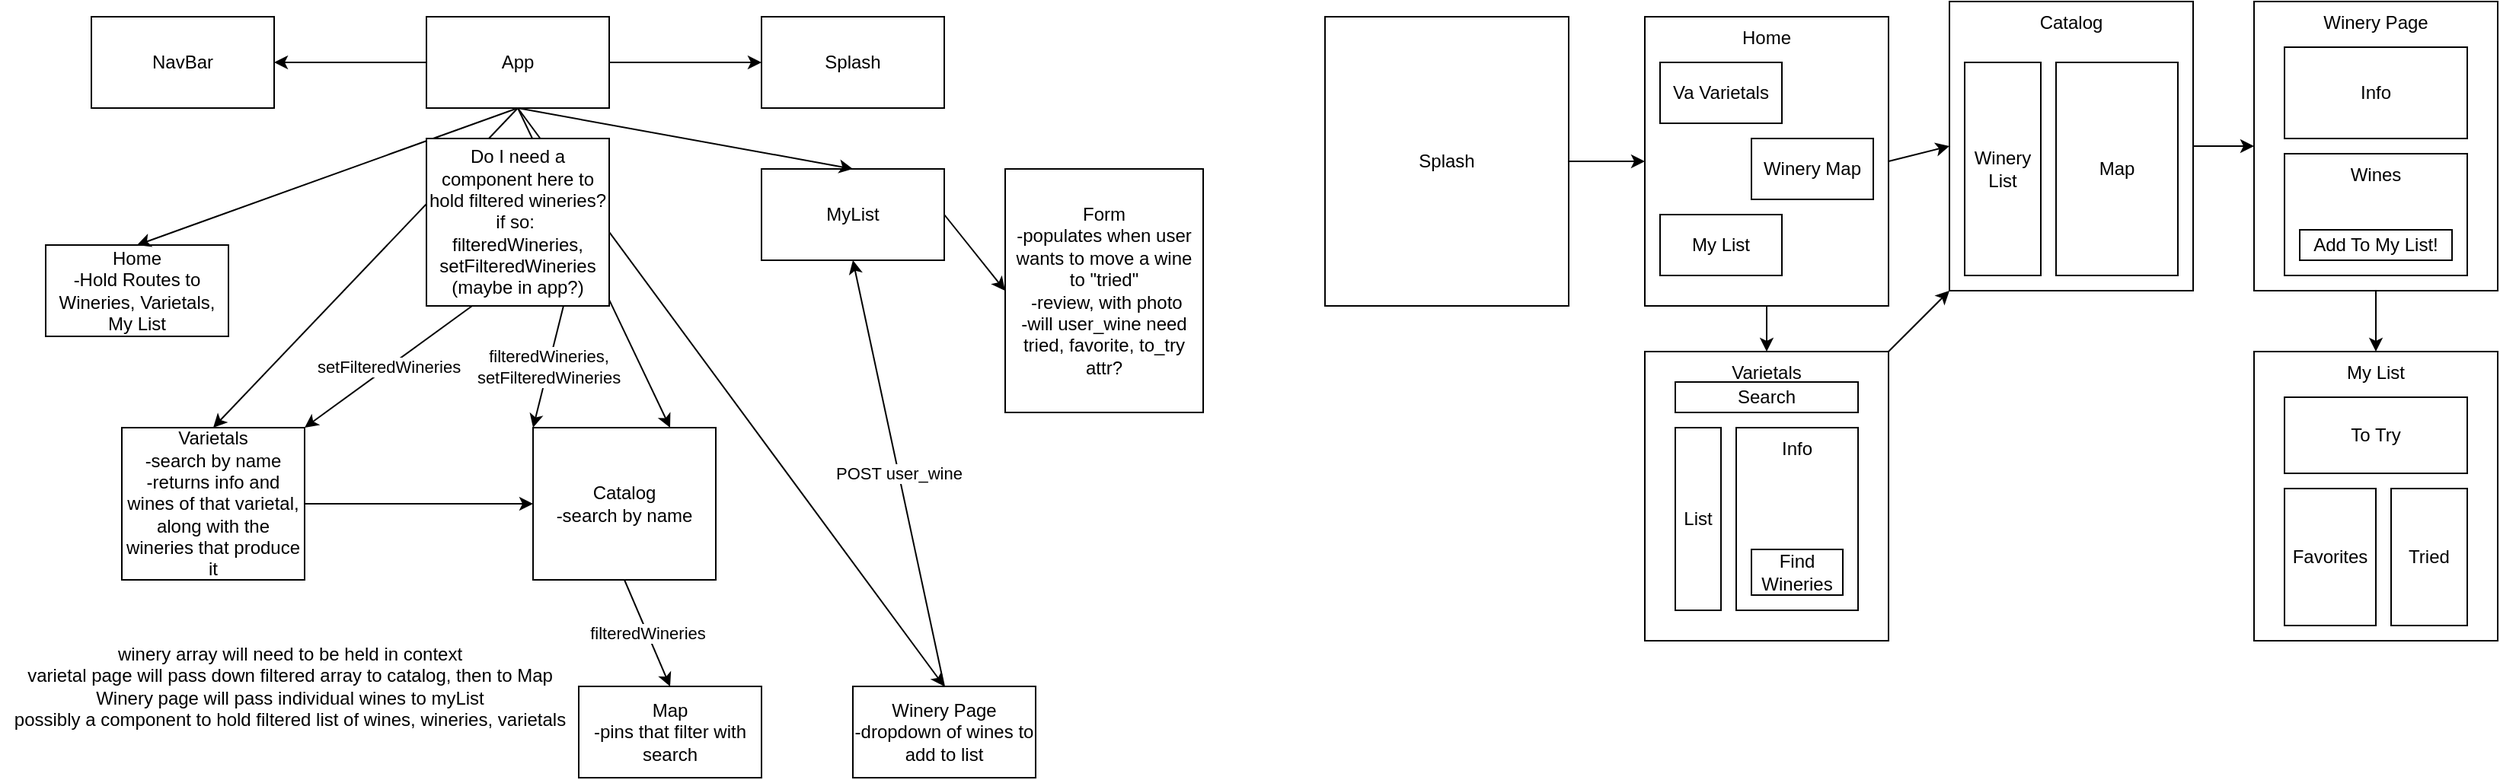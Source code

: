 <mxfile>
    <diagram id="Zu8RP0ZC7i2yoPGbR_1u" name="Page-1">
        <mxGraphModel dx="1331" dy="715" grid="1" gridSize="10" guides="1" tooltips="1" connect="1" arrows="1" fold="1" page="1" pageScale="1" pageWidth="850" pageHeight="1100" math="0" shadow="0">
            <root>
                <mxCell id="0"/>
                <mxCell id="1" parent="0"/>
                <mxCell id="2" value="App" style="rounded=0;whiteSpace=wrap;html=1;" parent="1" vertex="1">
                    <mxGeometry x="340" y="20" width="120" height="60" as="geometry"/>
                </mxCell>
                <mxCell id="3" value="NavBar" style="rounded=0;whiteSpace=wrap;html=1;" parent="1" vertex="1">
                    <mxGeometry x="120" y="20" width="120" height="60" as="geometry"/>
                </mxCell>
                <mxCell id="4" value="Splash" style="rounded=0;whiteSpace=wrap;html=1;" parent="1" vertex="1">
                    <mxGeometry x="560" y="20" width="120" height="60" as="geometry"/>
                </mxCell>
                <mxCell id="5" value="Home&lt;br&gt;-Hold Routes to Wineries, Varietals, My List" style="rounded=0;whiteSpace=wrap;html=1;" parent="1" vertex="1">
                    <mxGeometry x="90" y="170" width="120" height="60" as="geometry"/>
                </mxCell>
                <mxCell id="7" value="Varietals&lt;br&gt;-search by name&lt;br&gt;-returns info and wines of that varietal, along with the wineries that produce it" style="rounded=0;whiteSpace=wrap;html=1;" parent="1" vertex="1">
                    <mxGeometry x="140" y="290" width="120" height="100" as="geometry"/>
                </mxCell>
                <mxCell id="8" value="Catalog&lt;br&gt;-search by name &lt;br&gt;" style="rounded=0;whiteSpace=wrap;html=1;" parent="1" vertex="1">
                    <mxGeometry x="410" y="290" width="120" height="100" as="geometry"/>
                </mxCell>
                <mxCell id="9" value="Winery Page&lt;br&gt;-dropdown of wines to add to list" style="rounded=0;whiteSpace=wrap;html=1;" parent="1" vertex="1">
                    <mxGeometry x="620" y="460" width="120" height="60" as="geometry"/>
                </mxCell>
                <mxCell id="47" value="" style="edgeStyle=none;html=1;entryX=0;entryY=0.5;entryDx=0;entryDy=0;exitX=1;exitY=0.5;exitDx=0;exitDy=0;" edge="1" parent="1" source="20" target="10">
                    <mxGeometry relative="1" as="geometry">
                        <mxPoint x="690" y="210" as="sourcePoint"/>
                    </mxGeometry>
                </mxCell>
                <mxCell id="10" value="Form&lt;br&gt;-populates when user wants to move a wine to &quot;tried&quot;&lt;br&gt;&amp;nbsp;-review, with photo&lt;br&gt;-will user_wine need tried, favorite, to_try attr?" style="rounded=0;whiteSpace=wrap;html=1;" parent="1" vertex="1">
                    <mxGeometry x="720" y="120" width="130" height="160" as="geometry"/>
                </mxCell>
                <mxCell id="11" value="" style="endArrow=classic;html=1;exitX=1;exitY=0.5;exitDx=0;exitDy=0;entryX=0;entryY=0.5;entryDx=0;entryDy=0;" edge="1" parent="1" source="2" target="4">
                    <mxGeometry width="50" height="50" relative="1" as="geometry">
                        <mxPoint x="420" y="280" as="sourcePoint"/>
                        <mxPoint x="470" y="230" as="targetPoint"/>
                    </mxGeometry>
                </mxCell>
                <mxCell id="12" value="" style="endArrow=classic;html=1;exitX=0;exitY=0.5;exitDx=0;exitDy=0;entryX=1;entryY=0.5;entryDx=0;entryDy=0;" edge="1" parent="1" source="2" target="3">
                    <mxGeometry width="50" height="50" relative="1" as="geometry">
                        <mxPoint x="420" y="280" as="sourcePoint"/>
                        <mxPoint x="470" y="230" as="targetPoint"/>
                    </mxGeometry>
                </mxCell>
                <mxCell id="13" value="" style="endArrow=classic;html=1;exitX=0.5;exitY=1;exitDx=0;exitDy=0;entryX=0.5;entryY=0;entryDx=0;entryDy=0;" edge="1" parent="1" source="2" target="5">
                    <mxGeometry width="50" height="50" relative="1" as="geometry">
                        <mxPoint x="420" y="280" as="sourcePoint"/>
                        <mxPoint x="470" y="230" as="targetPoint"/>
                    </mxGeometry>
                </mxCell>
                <mxCell id="14" value="" style="endArrow=classic;html=1;exitX=0.5;exitY=1;exitDx=0;exitDy=0;entryX=0.75;entryY=0;entryDx=0;entryDy=0;" edge="1" parent="1" source="2" target="8">
                    <mxGeometry width="50" height="50" relative="1" as="geometry">
                        <mxPoint x="440" y="280" as="sourcePoint"/>
                        <mxPoint x="490" y="230" as="targetPoint"/>
                    </mxGeometry>
                </mxCell>
                <mxCell id="16" value="Map&lt;br&gt;-pins that filter with search" style="rounded=0;whiteSpace=wrap;html=1;" vertex="1" parent="1">
                    <mxGeometry x="440" y="460" width="120" height="60" as="geometry"/>
                </mxCell>
                <mxCell id="17" value="" style="endArrow=classic;html=1;entryX=0.5;entryY=0;entryDx=0;entryDy=0;" edge="1" parent="1" target="9">
                    <mxGeometry width="50" height="50" relative="1" as="geometry">
                        <mxPoint x="400" y="80" as="sourcePoint"/>
                        <mxPoint x="490" y="300" as="targetPoint"/>
                    </mxGeometry>
                </mxCell>
                <mxCell id="18" value="" style="endArrow=classic;html=1;entryX=0.5;entryY=0;entryDx=0;entryDy=0;" edge="1" parent="1" target="7">
                    <mxGeometry width="50" height="50" relative="1" as="geometry">
                        <mxPoint x="400" y="80" as="sourcePoint"/>
                        <mxPoint x="410" y="290" as="targetPoint"/>
                    </mxGeometry>
                </mxCell>
                <mxCell id="19" value="" style="endArrow=classic;html=1;exitX=1;exitY=0.5;exitDx=0;exitDy=0;entryX=0;entryY=0.5;entryDx=0;entryDy=0;" edge="1" parent="1" source="7" target="8">
                    <mxGeometry width="50" height="50" relative="1" as="geometry">
                        <mxPoint x="410" y="330" as="sourcePoint"/>
                        <mxPoint x="460" y="280" as="targetPoint"/>
                    </mxGeometry>
                </mxCell>
                <mxCell id="20" value="MyList" style="rounded=0;whiteSpace=wrap;html=1;" vertex="1" parent="1">
                    <mxGeometry x="560" y="120" width="120" height="60" as="geometry"/>
                </mxCell>
                <mxCell id="21" value="" style="endArrow=classic;html=1;entryX=0.5;entryY=0;entryDx=0;entryDy=0;exitX=0.5;exitY=1;exitDx=0;exitDy=0;" edge="1" parent="1" source="2" target="20">
                    <mxGeometry width="50" height="50" relative="1" as="geometry">
                        <mxPoint x="400" y="280" as="sourcePoint"/>
                        <mxPoint x="450" y="230" as="targetPoint"/>
                    </mxGeometry>
                </mxCell>
                <mxCell id="22" value="Splash" style="whiteSpace=wrap;html=1;" vertex="1" parent="1">
                    <mxGeometry x="930" y="20" width="160" height="190" as="geometry"/>
                </mxCell>
                <mxCell id="23" value="Catalog&lt;br&gt;&lt;br&gt;&lt;br&gt;&lt;br&gt;&lt;br&gt;&lt;br&gt;&lt;br&gt;&lt;br&gt;&lt;br&gt;&lt;br&gt;" style="whiteSpace=wrap;html=1;verticalAlign=top;" vertex="1" parent="1">
                    <mxGeometry x="1340" y="10" width="160" height="190" as="geometry"/>
                </mxCell>
                <mxCell id="24" value="Map" style="whiteSpace=wrap;html=1;" vertex="1" parent="1">
                    <mxGeometry x="1410" y="50" width="80" height="140" as="geometry"/>
                </mxCell>
                <mxCell id="25" value="Winery&lt;br&gt;List" style="whiteSpace=wrap;html=1;" vertex="1" parent="1">
                    <mxGeometry x="1350" y="50" width="50" height="140" as="geometry"/>
                </mxCell>
                <mxCell id="26" value="Home&lt;br&gt;&lt;br&gt;&lt;br&gt;&lt;br&gt;&lt;br&gt;&lt;br&gt;&lt;br&gt;&lt;br&gt;&lt;br&gt;&lt;br&gt;" style="whiteSpace=wrap;html=1;verticalAlign=top;" vertex="1" parent="1">
                    <mxGeometry x="1140" y="20" width="160" height="190" as="geometry"/>
                </mxCell>
                <mxCell id="27" value="Va Varietals" style="whiteSpace=wrap;html=1;" vertex="1" parent="1">
                    <mxGeometry x="1150" y="50" width="80" height="40" as="geometry"/>
                </mxCell>
                <mxCell id="28" value="Winery Map" style="whiteSpace=wrap;html=1;" vertex="1" parent="1">
                    <mxGeometry x="1210" y="100" width="80" height="40" as="geometry"/>
                </mxCell>
                <mxCell id="30" value="My List" style="whiteSpace=wrap;html=1;" vertex="1" parent="1">
                    <mxGeometry x="1150" y="150" width="80" height="40" as="geometry"/>
                </mxCell>
                <mxCell id="31" value="Varietals" style="whiteSpace=wrap;html=1;verticalAlign=top;" vertex="1" parent="1">
                    <mxGeometry x="1140" y="240" width="160" height="190" as="geometry"/>
                </mxCell>
                <mxCell id="32" value="Search&lt;br&gt;" style="whiteSpace=wrap;html=1;" vertex="1" parent="1">
                    <mxGeometry x="1160" y="260" width="120" height="20" as="geometry"/>
                </mxCell>
                <mxCell id="35" value="List" style="whiteSpace=wrap;html=1;" vertex="1" parent="1">
                    <mxGeometry x="1160" y="290" width="30" height="120" as="geometry"/>
                </mxCell>
                <mxCell id="36" value="Info" style="whiteSpace=wrap;html=1;verticalAlign=top;" vertex="1" parent="1">
                    <mxGeometry x="1200" y="290" width="80" height="120" as="geometry"/>
                </mxCell>
                <mxCell id="38" value="Find Wineries" style="whiteSpace=wrap;html=1;" vertex="1" parent="1">
                    <mxGeometry x="1210" y="370" width="60" height="30" as="geometry"/>
                </mxCell>
                <mxCell id="39" value="Winery Page" style="whiteSpace=wrap;html=1;verticalAlign=top;" vertex="1" parent="1">
                    <mxGeometry x="1540" y="10" width="160" height="190" as="geometry"/>
                </mxCell>
                <mxCell id="40" value="Info" style="whiteSpace=wrap;html=1;" vertex="1" parent="1">
                    <mxGeometry x="1560" y="40" width="120" height="60" as="geometry"/>
                </mxCell>
                <mxCell id="41" value="Wines" style="whiteSpace=wrap;html=1;verticalAlign=top;" vertex="1" parent="1">
                    <mxGeometry x="1560" y="110" width="120" height="80" as="geometry"/>
                </mxCell>
                <mxCell id="42" value="Add To My List!" style="whiteSpace=wrap;html=1;" vertex="1" parent="1">
                    <mxGeometry x="1570" y="160" width="100" height="20" as="geometry"/>
                </mxCell>
                <mxCell id="43" value="My List" style="whiteSpace=wrap;html=1;verticalAlign=top;" vertex="1" parent="1">
                    <mxGeometry x="1540" y="240" width="160" height="190" as="geometry"/>
                </mxCell>
                <mxCell id="44" value="To Try" style="whiteSpace=wrap;html=1;" vertex="1" parent="1">
                    <mxGeometry x="1560" y="270" width="120" height="50" as="geometry"/>
                </mxCell>
                <mxCell id="45" value="Favorites" style="whiteSpace=wrap;html=1;" vertex="1" parent="1">
                    <mxGeometry x="1560" y="330" width="60" height="90" as="geometry"/>
                </mxCell>
                <mxCell id="46" value="Tried" style="whiteSpace=wrap;html=1;" vertex="1" parent="1">
                    <mxGeometry x="1630" y="330" width="50" height="90" as="geometry"/>
                </mxCell>
                <mxCell id="48" value="" style="endArrow=classic;html=1;exitX=0.5;exitY=1;exitDx=0;exitDy=0;entryX=0.5;entryY=0;entryDx=0;entryDy=0;" edge="1" parent="1" source="26" target="31">
                    <mxGeometry width="50" height="50" relative="1" as="geometry">
                        <mxPoint x="1190" y="240" as="sourcePoint"/>
                        <mxPoint x="1240" y="190" as="targetPoint"/>
                    </mxGeometry>
                </mxCell>
                <mxCell id="51" value="" style="endArrow=classic;html=1;entryX=0;entryY=0.5;entryDx=0;entryDy=0;exitX=1;exitY=0.5;exitDx=0;exitDy=0;" edge="1" parent="1" source="26" target="23">
                    <mxGeometry width="50" height="50" relative="1" as="geometry">
                        <mxPoint x="1190" y="240" as="sourcePoint"/>
                        <mxPoint x="1240" y="190" as="targetPoint"/>
                    </mxGeometry>
                </mxCell>
                <mxCell id="52" value="" style="endArrow=classic;html=1;exitX=1;exitY=0;exitDx=0;exitDy=0;entryX=0;entryY=1;entryDx=0;entryDy=0;" edge="1" parent="1" source="31" target="23">
                    <mxGeometry width="50" height="50" relative="1" as="geometry">
                        <mxPoint x="1190" y="240" as="sourcePoint"/>
                        <mxPoint x="1240" y="190" as="targetPoint"/>
                    </mxGeometry>
                </mxCell>
                <mxCell id="53" value="" style="endArrow=classic;html=1;entryX=0;entryY=0.5;entryDx=0;entryDy=0;exitX=1;exitY=0.5;exitDx=0;exitDy=0;" edge="1" parent="1" source="23" target="39">
                    <mxGeometry width="50" height="50" relative="1" as="geometry">
                        <mxPoint x="1190" y="240" as="sourcePoint"/>
                        <mxPoint x="1240" y="190" as="targetPoint"/>
                    </mxGeometry>
                </mxCell>
                <mxCell id="54" value="" style="endArrow=classic;html=1;exitX=1;exitY=0.5;exitDx=0;exitDy=0;entryX=0;entryY=0.5;entryDx=0;entryDy=0;" edge="1" parent="1" source="22" target="26">
                    <mxGeometry width="50" height="50" relative="1" as="geometry">
                        <mxPoint x="1190" y="240" as="sourcePoint"/>
                        <mxPoint x="1240" y="190" as="targetPoint"/>
                    </mxGeometry>
                </mxCell>
                <mxCell id="55" value="" style="endArrow=classic;html=1;entryX=0.5;entryY=0;entryDx=0;entryDy=0;exitX=0.5;exitY=1;exitDx=0;exitDy=0;" edge="1" parent="1" source="39" target="43">
                    <mxGeometry width="50" height="50" relative="1" as="geometry">
                        <mxPoint x="1190" y="240" as="sourcePoint"/>
                        <mxPoint x="1240" y="190" as="targetPoint"/>
                    </mxGeometry>
                </mxCell>
                <mxCell id="57" value="winery array will need to be held in context&lt;br&gt;varietal page will pass down filtered array to catalog, then to Map&lt;br&gt;Winery page will pass individual wines to myList&lt;br&gt;possibly a component to hold filtered list of wines, wineries, varietals" style="text;html=1;align=center;verticalAlign=middle;resizable=0;points=[];autosize=1;strokeColor=none;fillColor=none;" vertex="1" parent="1">
                    <mxGeometry x="60" y="430" width="380" height="60" as="geometry"/>
                </mxCell>
                <mxCell id="58" value="Do I need a component here to hold filtered wineries?&lt;br&gt;if so:&amp;nbsp;&lt;br&gt;filteredWineries,&lt;br&gt;setFilteredWineries&lt;br&gt;(maybe in app?)" style="rounded=0;whiteSpace=wrap;html=1;" vertex="1" parent="1">
                    <mxGeometry x="340" y="100" width="120" height="110" as="geometry"/>
                </mxCell>
                <mxCell id="59" value="" style="endArrow=classic;html=1;exitX=0.5;exitY=0;exitDx=0;exitDy=0;entryX=0.5;entryY=1;entryDx=0;entryDy=0;" edge="1" parent="1" source="9" target="20">
                    <mxGeometry relative="1" as="geometry">
                        <mxPoint x="320" y="280" as="sourcePoint"/>
                        <mxPoint x="420" y="280" as="targetPoint"/>
                    </mxGeometry>
                </mxCell>
                <mxCell id="60" value="POST user_wine" style="edgeLabel;resizable=0;html=1;align=center;verticalAlign=middle;" connectable="0" vertex="1" parent="59">
                    <mxGeometry relative="1" as="geometry"/>
                </mxCell>
                <mxCell id="61" value="" style="endArrow=classic;html=1;exitX=0.25;exitY=1;exitDx=0;exitDy=0;entryX=1;entryY=0;entryDx=0;entryDy=0;" edge="1" parent="1" source="58" target="7">
                    <mxGeometry relative="1" as="geometry">
                        <mxPoint x="320" y="250" as="sourcePoint"/>
                        <mxPoint x="420" y="250" as="targetPoint"/>
                    </mxGeometry>
                </mxCell>
                <mxCell id="62" value="setFilteredWineries" style="edgeLabel;resizable=0;html=1;align=center;verticalAlign=middle;" connectable="0" vertex="1" parent="61">
                    <mxGeometry relative="1" as="geometry"/>
                </mxCell>
                <mxCell id="63" value="" style="endArrow=classic;html=1;entryX=0;entryY=0;entryDx=0;entryDy=0;exitX=0.75;exitY=1;exitDx=0;exitDy=0;" edge="1" parent="1" source="58" target="8">
                    <mxGeometry relative="1" as="geometry">
                        <mxPoint x="320" y="250" as="sourcePoint"/>
                        <mxPoint x="420" y="250" as="targetPoint"/>
                    </mxGeometry>
                </mxCell>
                <mxCell id="64" value="filteredWineries,&lt;br&gt;setFilteredWineries" style="edgeLabel;resizable=0;html=1;align=center;verticalAlign=middle;" connectable="0" vertex="1" parent="63">
                    <mxGeometry relative="1" as="geometry"/>
                </mxCell>
                <mxCell id="65" value="" style="endArrow=classic;html=1;exitX=0.5;exitY=1;exitDx=0;exitDy=0;entryX=0.5;entryY=0;entryDx=0;entryDy=0;" edge="1" parent="1" source="8" target="16">
                    <mxGeometry relative="1" as="geometry">
                        <mxPoint x="320" y="350" as="sourcePoint"/>
                        <mxPoint x="420" y="350" as="targetPoint"/>
                    </mxGeometry>
                </mxCell>
                <mxCell id="66" value="filteredWineries" style="edgeLabel;resizable=0;html=1;align=center;verticalAlign=middle;" connectable="0" vertex="1" parent="65">
                    <mxGeometry relative="1" as="geometry"/>
                </mxCell>
            </root>
        </mxGraphModel>
    </diagram>
</mxfile>